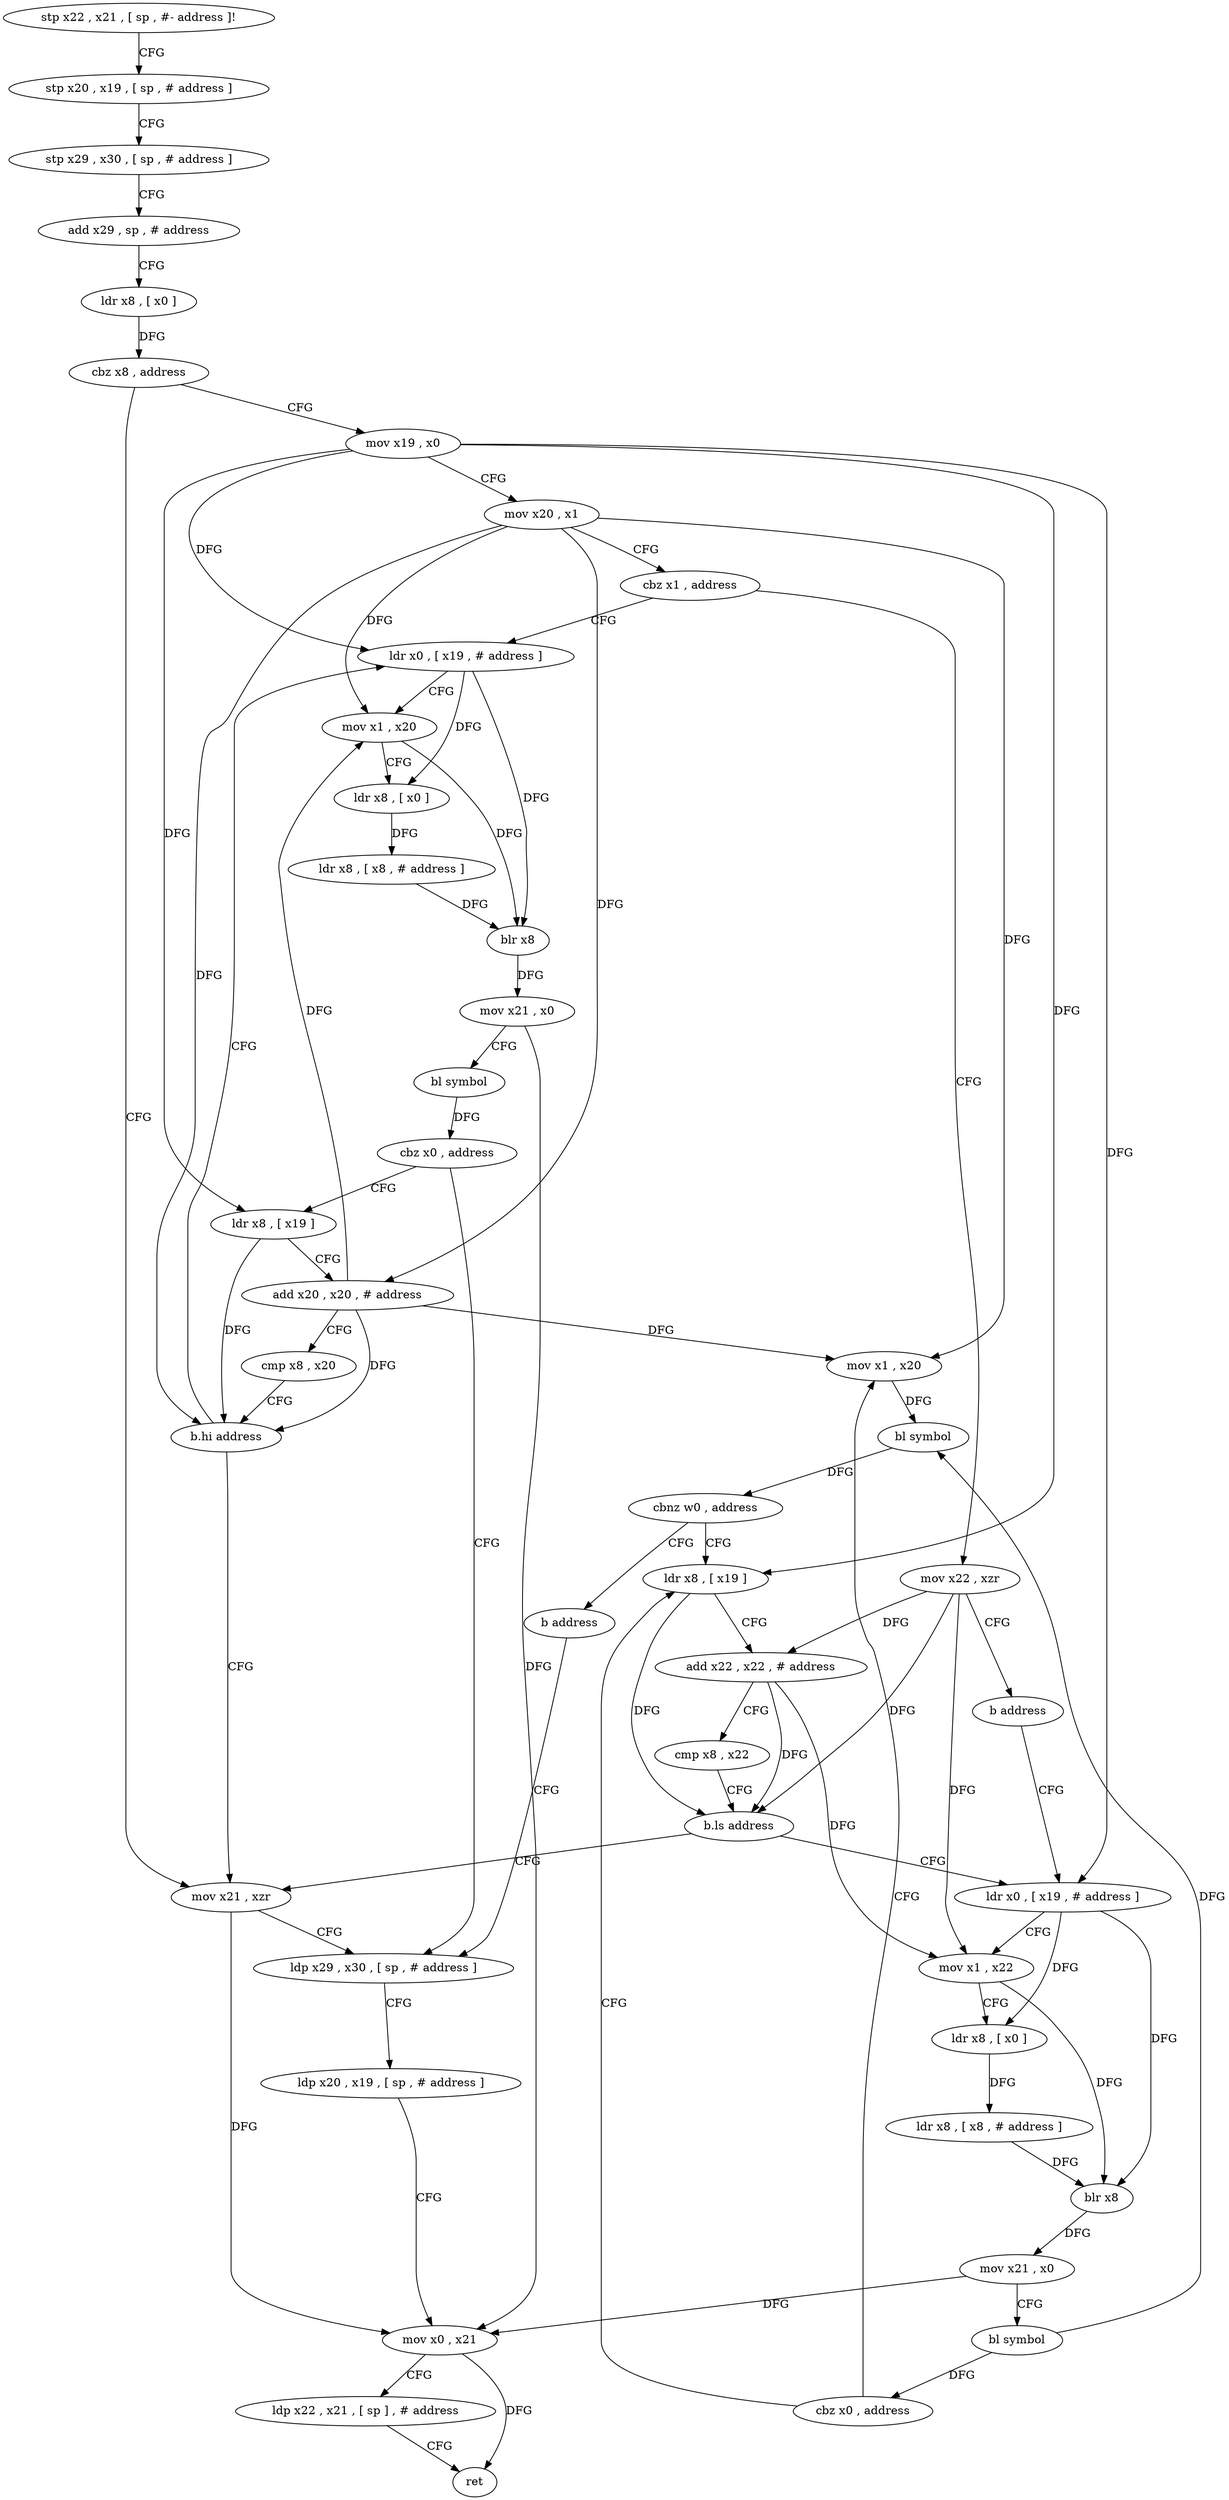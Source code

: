 digraph "func" {
"88096" [label = "stp x22 , x21 , [ sp , #- address ]!" ]
"88100" [label = "stp x20 , x19 , [ sp , # address ]" ]
"88104" [label = "stp x29 , x30 , [ sp , # address ]" ]
"88108" [label = "add x29 , sp , # address" ]
"88112" [label = "ldr x8 , [ x0 ]" ]
"88116" [label = "cbz x8 , address" ]
"88252" [label = "mov x21 , xzr" ]
"88120" [label = "mov x19 , x0" ]
"88256" [label = "ldp x29 , x30 , [ sp , # address ]" ]
"88124" [label = "mov x20 , x1" ]
"88128" [label = "cbz x1 , address" ]
"88204" [label = "ldr x0 , [ x19 , # address ]" ]
"88132" [label = "mov x22 , xzr" ]
"88208" [label = "mov x1 , x20" ]
"88212" [label = "ldr x8 , [ x0 ]" ]
"88216" [label = "ldr x8 , [ x8 , # address ]" ]
"88220" [label = "blr x8" ]
"88224" [label = "mov x21 , x0" ]
"88228" [label = "bl symbol" ]
"88232" [label = "cbz x0 , address" ]
"88236" [label = "ldr x8 , [ x19 ]" ]
"88136" [label = "b address" ]
"88156" [label = "ldr x0 , [ x19 , # address ]" ]
"88260" [label = "ldp x20 , x19 , [ sp , # address ]" ]
"88264" [label = "mov x0 , x21" ]
"88268" [label = "ldp x22 , x21 , [ sp ] , # address" ]
"88272" [label = "ret" ]
"88240" [label = "add x20 , x20 , # address" ]
"88244" [label = "cmp x8 , x20" ]
"88248" [label = "b.hi address" ]
"88160" [label = "mov x1 , x22" ]
"88164" [label = "ldr x8 , [ x0 ]" ]
"88168" [label = "ldr x8 , [ x8 , # address ]" ]
"88172" [label = "blr x8" ]
"88176" [label = "mov x21 , x0" ]
"88180" [label = "bl symbol" ]
"88184" [label = "cbz x0 , address" ]
"88140" [label = "ldr x8 , [ x19 ]" ]
"88188" [label = "mov x1 , x20" ]
"88144" [label = "add x22 , x22 , # address" ]
"88148" [label = "cmp x8 , x22" ]
"88152" [label = "b.ls address" ]
"88192" [label = "bl symbol" ]
"88196" [label = "cbnz w0 , address" ]
"88200" [label = "b address" ]
"88096" -> "88100" [ label = "CFG" ]
"88100" -> "88104" [ label = "CFG" ]
"88104" -> "88108" [ label = "CFG" ]
"88108" -> "88112" [ label = "CFG" ]
"88112" -> "88116" [ label = "DFG" ]
"88116" -> "88252" [ label = "CFG" ]
"88116" -> "88120" [ label = "CFG" ]
"88252" -> "88256" [ label = "CFG" ]
"88252" -> "88264" [ label = "DFG" ]
"88120" -> "88124" [ label = "CFG" ]
"88120" -> "88204" [ label = "DFG" ]
"88120" -> "88236" [ label = "DFG" ]
"88120" -> "88156" [ label = "DFG" ]
"88120" -> "88140" [ label = "DFG" ]
"88256" -> "88260" [ label = "CFG" ]
"88124" -> "88128" [ label = "CFG" ]
"88124" -> "88208" [ label = "DFG" ]
"88124" -> "88240" [ label = "DFG" ]
"88124" -> "88248" [ label = "DFG" ]
"88124" -> "88188" [ label = "DFG" ]
"88128" -> "88204" [ label = "CFG" ]
"88128" -> "88132" [ label = "CFG" ]
"88204" -> "88208" [ label = "CFG" ]
"88204" -> "88212" [ label = "DFG" ]
"88204" -> "88220" [ label = "DFG" ]
"88132" -> "88136" [ label = "CFG" ]
"88132" -> "88160" [ label = "DFG" ]
"88132" -> "88144" [ label = "DFG" ]
"88132" -> "88152" [ label = "DFG" ]
"88208" -> "88212" [ label = "CFG" ]
"88208" -> "88220" [ label = "DFG" ]
"88212" -> "88216" [ label = "DFG" ]
"88216" -> "88220" [ label = "DFG" ]
"88220" -> "88224" [ label = "DFG" ]
"88224" -> "88228" [ label = "CFG" ]
"88224" -> "88264" [ label = "DFG" ]
"88228" -> "88232" [ label = "DFG" ]
"88232" -> "88256" [ label = "CFG" ]
"88232" -> "88236" [ label = "CFG" ]
"88236" -> "88240" [ label = "CFG" ]
"88236" -> "88248" [ label = "DFG" ]
"88136" -> "88156" [ label = "CFG" ]
"88156" -> "88160" [ label = "CFG" ]
"88156" -> "88164" [ label = "DFG" ]
"88156" -> "88172" [ label = "DFG" ]
"88260" -> "88264" [ label = "CFG" ]
"88264" -> "88268" [ label = "CFG" ]
"88264" -> "88272" [ label = "DFG" ]
"88268" -> "88272" [ label = "CFG" ]
"88240" -> "88244" [ label = "CFG" ]
"88240" -> "88208" [ label = "DFG" ]
"88240" -> "88248" [ label = "DFG" ]
"88240" -> "88188" [ label = "DFG" ]
"88244" -> "88248" [ label = "CFG" ]
"88248" -> "88204" [ label = "CFG" ]
"88248" -> "88252" [ label = "CFG" ]
"88160" -> "88164" [ label = "CFG" ]
"88160" -> "88172" [ label = "DFG" ]
"88164" -> "88168" [ label = "DFG" ]
"88168" -> "88172" [ label = "DFG" ]
"88172" -> "88176" [ label = "DFG" ]
"88176" -> "88180" [ label = "CFG" ]
"88176" -> "88264" [ label = "DFG" ]
"88180" -> "88184" [ label = "DFG" ]
"88180" -> "88192" [ label = "DFG" ]
"88184" -> "88140" [ label = "CFG" ]
"88184" -> "88188" [ label = "CFG" ]
"88140" -> "88144" [ label = "CFG" ]
"88140" -> "88152" [ label = "DFG" ]
"88188" -> "88192" [ label = "DFG" ]
"88144" -> "88148" [ label = "CFG" ]
"88144" -> "88160" [ label = "DFG" ]
"88144" -> "88152" [ label = "DFG" ]
"88148" -> "88152" [ label = "CFG" ]
"88152" -> "88252" [ label = "CFG" ]
"88152" -> "88156" [ label = "CFG" ]
"88192" -> "88196" [ label = "DFG" ]
"88196" -> "88140" [ label = "CFG" ]
"88196" -> "88200" [ label = "CFG" ]
"88200" -> "88256" [ label = "CFG" ]
}
